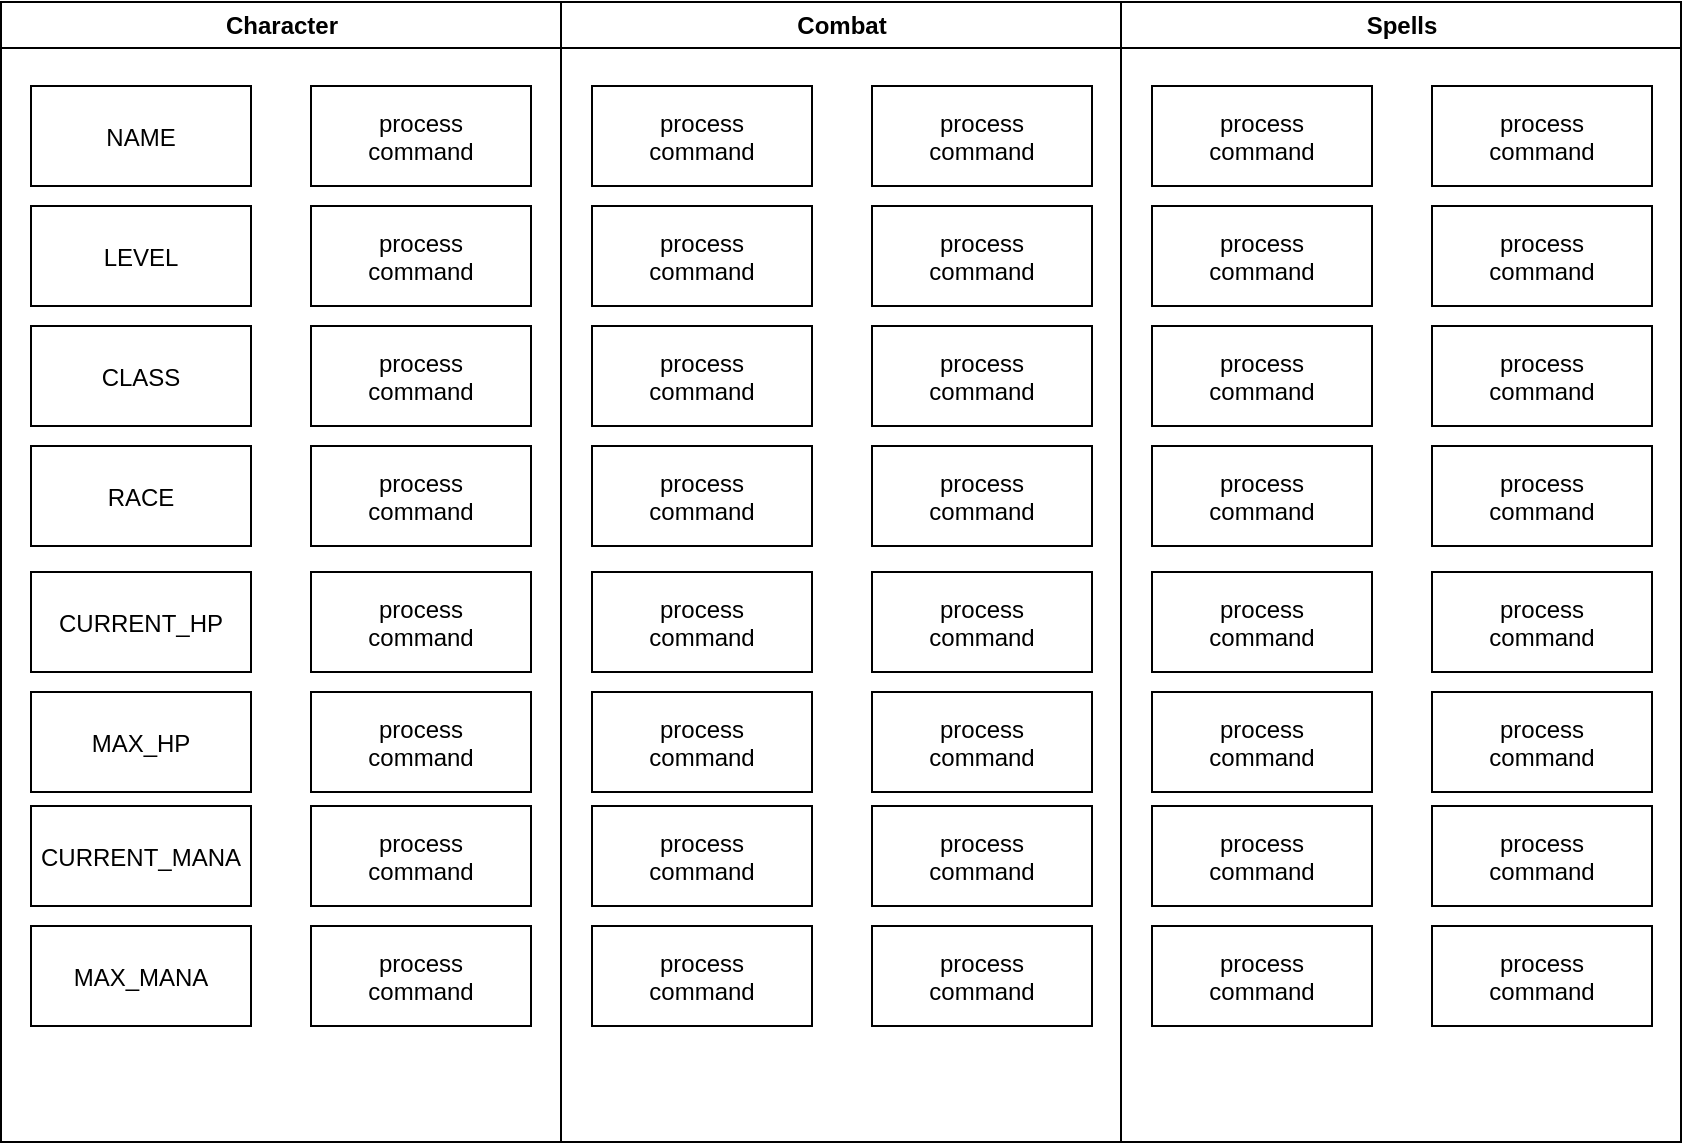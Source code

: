 <mxfile version="13.5.3" type="device"><diagram name="Page-1" id="e7e014a7-5840-1c2e-5031-d8a46d1fe8dd"><mxGraphModel dx="1554" dy="971" grid="1" gridSize="10" guides="1" tooltips="1" connect="1" arrows="1" fold="1" page="1" pageScale="1" pageWidth="1169" pageHeight="826" background="#ffffff" math="0" shadow="0"><root><mxCell id="0"/><mxCell id="1" parent="0"/><mxCell id="2" value="Character" style="swimlane;whiteSpace=wrap;startSize=23;" parent="1" vertex="1"><mxGeometry x="164.5" y="128" width="280" height="570" as="geometry"/></mxCell><mxCell id="OBV8AId1nU0yP8rzdIPA-76" value="LEVEL" style="" vertex="1" parent="2"><mxGeometry x="15" y="102" width="110" height="50" as="geometry"/></mxCell><mxCell id="OBV8AId1nU0yP8rzdIPA-77" value="NAME" style="" vertex="1" parent="2"><mxGeometry x="15" y="42" width="110" height="50" as="geometry"/></mxCell><mxCell id="OBV8AId1nU0yP8rzdIPA-78" value="RACE" style="" vertex="1" parent="2"><mxGeometry x="15" y="222" width="110" height="50" as="geometry"/></mxCell><mxCell id="OBV8AId1nU0yP8rzdIPA-79" value="CLASS" style="" vertex="1" parent="2"><mxGeometry x="15" y="162" width="110" height="50" as="geometry"/></mxCell><mxCell id="OBV8AId1nU0yP8rzdIPA-80" value="MAX_HP" style="" vertex="1" parent="2"><mxGeometry x="15" y="345" width="110" height="50" as="geometry"/></mxCell><mxCell id="OBV8AId1nU0yP8rzdIPA-81" value="CURRENT_HP" style="" vertex="1" parent="2"><mxGeometry x="15" y="285" width="110" height="50" as="geometry"/></mxCell><mxCell id="OBV8AId1nU0yP8rzdIPA-82" value="MAX_MANA" style="" vertex="1" parent="2"><mxGeometry x="15" y="462" width="110" height="50" as="geometry"/></mxCell><mxCell id="OBV8AId1nU0yP8rzdIPA-83" value="CURRENT_MANA" style="" vertex="1" parent="2"><mxGeometry x="15" y="402" width="110" height="50" as="geometry"/></mxCell><mxCell id="OBV8AId1nU0yP8rzdIPA-84" value="process&#10;command" style="" vertex="1" parent="2"><mxGeometry x="155" y="102" width="110" height="50" as="geometry"/></mxCell><mxCell id="OBV8AId1nU0yP8rzdIPA-85" value="process&#10;command" style="" vertex="1" parent="2"><mxGeometry x="155" y="42" width="110" height="50" as="geometry"/></mxCell><mxCell id="OBV8AId1nU0yP8rzdIPA-86" value="process&#10;command" style="" vertex="1" parent="2"><mxGeometry x="155" y="222" width="110" height="50" as="geometry"/></mxCell><mxCell id="OBV8AId1nU0yP8rzdIPA-87" value="process&#10;command" style="" vertex="1" parent="2"><mxGeometry x="155" y="162" width="110" height="50" as="geometry"/></mxCell><mxCell id="OBV8AId1nU0yP8rzdIPA-88" value="process&#10;command" style="" vertex="1" parent="2"><mxGeometry x="155" y="345" width="110" height="50" as="geometry"/></mxCell><mxCell id="OBV8AId1nU0yP8rzdIPA-89" value="process&#10;command" style="" vertex="1" parent="2"><mxGeometry x="155" y="285" width="110" height="50" as="geometry"/></mxCell><mxCell id="OBV8AId1nU0yP8rzdIPA-90" value="process&#10;command" style="" vertex="1" parent="2"><mxGeometry x="155" y="462" width="110" height="50" as="geometry"/></mxCell><mxCell id="OBV8AId1nU0yP8rzdIPA-91" value="process&#10;command" style="" vertex="1" parent="2"><mxGeometry x="155" y="402" width="110" height="50" as="geometry"/></mxCell><mxCell id="3" value="Combat" style="swimlane;whiteSpace=wrap" parent="1" vertex="1"><mxGeometry x="444.5" y="128" width="280" height="570" as="geometry"/></mxCell><mxCell id="OBV8AId1nU0yP8rzdIPA-60" value="process&#10;command" style="" vertex="1" parent="3"><mxGeometry x="15.5" y="102" width="110" height="50" as="geometry"/></mxCell><mxCell id="OBV8AId1nU0yP8rzdIPA-61" value="process&#10;command" style="" vertex="1" parent="3"><mxGeometry x="15.5" y="42" width="110" height="50" as="geometry"/></mxCell><mxCell id="OBV8AId1nU0yP8rzdIPA-62" value="process&#10;command" style="" vertex="1" parent="3"><mxGeometry x="15.5" y="222" width="110" height="50" as="geometry"/></mxCell><mxCell id="OBV8AId1nU0yP8rzdIPA-63" value="process&#10;command" style="" vertex="1" parent="3"><mxGeometry x="15.5" y="162" width="110" height="50" as="geometry"/></mxCell><mxCell id="OBV8AId1nU0yP8rzdIPA-64" value="process&#10;command" style="" vertex="1" parent="3"><mxGeometry x="15.5" y="345" width="110" height="50" as="geometry"/></mxCell><mxCell id="OBV8AId1nU0yP8rzdIPA-65" value="process&#10;command" style="" vertex="1" parent="3"><mxGeometry x="15.5" y="285" width="110" height="50" as="geometry"/></mxCell><mxCell id="OBV8AId1nU0yP8rzdIPA-66" value="process&#10;command" style="" vertex="1" parent="3"><mxGeometry x="15.5" y="462" width="110" height="50" as="geometry"/></mxCell><mxCell id="OBV8AId1nU0yP8rzdIPA-67" value="process&#10;command" style="" vertex="1" parent="3"><mxGeometry x="15.5" y="402" width="110" height="50" as="geometry"/></mxCell><mxCell id="OBV8AId1nU0yP8rzdIPA-68" value="process&#10;command" style="" vertex="1" parent="3"><mxGeometry x="155.5" y="102" width="110" height="50" as="geometry"/></mxCell><mxCell id="OBV8AId1nU0yP8rzdIPA-69" value="process&#10;command" style="" vertex="1" parent="3"><mxGeometry x="155.5" y="42" width="110" height="50" as="geometry"/></mxCell><mxCell id="OBV8AId1nU0yP8rzdIPA-70" value="process&#10;command" style="" vertex="1" parent="3"><mxGeometry x="155.5" y="222" width="110" height="50" as="geometry"/></mxCell><mxCell id="OBV8AId1nU0yP8rzdIPA-71" value="process&#10;command" style="" vertex="1" parent="3"><mxGeometry x="155.5" y="162" width="110" height="50" as="geometry"/></mxCell><mxCell id="OBV8AId1nU0yP8rzdIPA-72" value="process&#10;command" style="" vertex="1" parent="3"><mxGeometry x="155.5" y="345" width="110" height="50" as="geometry"/></mxCell><mxCell id="OBV8AId1nU0yP8rzdIPA-73" value="process&#10;command" style="" vertex="1" parent="3"><mxGeometry x="155.5" y="285" width="110" height="50" as="geometry"/></mxCell><mxCell id="OBV8AId1nU0yP8rzdIPA-74" value="process&#10;command" style="" vertex="1" parent="3"><mxGeometry x="155.5" y="462" width="110" height="50" as="geometry"/></mxCell><mxCell id="OBV8AId1nU0yP8rzdIPA-75" value="process&#10;command" style="" vertex="1" parent="3"><mxGeometry x="155.5" y="402" width="110" height="50" as="geometry"/></mxCell><mxCell id="4" value="Spells" style="swimlane;whiteSpace=wrap" parent="1" vertex="1"><mxGeometry x="724.5" y="128" width="280" height="570" as="geometry"/></mxCell><mxCell id="33" value="process&#10;command" style="" parent="4" vertex="1"><mxGeometry x="15.5" y="102" width="110" height="50" as="geometry"/></mxCell><mxCell id="OBV8AId1nU0yP8rzdIPA-42" value="process&#10;command" style="" vertex="1" parent="4"><mxGeometry x="15.5" y="42" width="110" height="50" as="geometry"/></mxCell><mxCell id="OBV8AId1nU0yP8rzdIPA-46" value="process&#10;command" style="" vertex="1" parent="4"><mxGeometry x="15.5" y="222" width="110" height="50" as="geometry"/></mxCell><mxCell id="OBV8AId1nU0yP8rzdIPA-47" value="process&#10;command" style="" vertex="1" parent="4"><mxGeometry x="15.5" y="162" width="110" height="50" as="geometry"/></mxCell><mxCell id="OBV8AId1nU0yP8rzdIPA-48" value="process&#10;command" style="" vertex="1" parent="4"><mxGeometry x="15.5" y="345" width="110" height="50" as="geometry"/></mxCell><mxCell id="OBV8AId1nU0yP8rzdIPA-49" value="process&#10;command" style="" vertex="1" parent="4"><mxGeometry x="15.5" y="285" width="110" height="50" as="geometry"/></mxCell><mxCell id="OBV8AId1nU0yP8rzdIPA-50" value="process&#10;command" style="" vertex="1" parent="4"><mxGeometry x="15.5" y="462" width="110" height="50" as="geometry"/></mxCell><mxCell id="OBV8AId1nU0yP8rzdIPA-51" value="process&#10;command" style="" vertex="1" parent="4"><mxGeometry x="15.5" y="402" width="110" height="50" as="geometry"/></mxCell><mxCell id="OBV8AId1nU0yP8rzdIPA-52" value="process&#10;command" style="" vertex="1" parent="4"><mxGeometry x="155.5" y="102" width="110" height="50" as="geometry"/></mxCell><mxCell id="OBV8AId1nU0yP8rzdIPA-53" value="process&#10;command" style="" vertex="1" parent="4"><mxGeometry x="155.5" y="42" width="110" height="50" as="geometry"/></mxCell><mxCell id="OBV8AId1nU0yP8rzdIPA-54" value="process&#10;command" style="" vertex="1" parent="4"><mxGeometry x="155.5" y="222" width="110" height="50" as="geometry"/></mxCell><mxCell id="OBV8AId1nU0yP8rzdIPA-55" value="process&#10;command" style="" vertex="1" parent="4"><mxGeometry x="155.5" y="162" width="110" height="50" as="geometry"/></mxCell><mxCell id="OBV8AId1nU0yP8rzdIPA-56" value="process&#10;command" style="" vertex="1" parent="4"><mxGeometry x="155.5" y="345" width="110" height="50" as="geometry"/></mxCell><mxCell id="OBV8AId1nU0yP8rzdIPA-57" value="process&#10;command" style="" vertex="1" parent="4"><mxGeometry x="155.5" y="285" width="110" height="50" as="geometry"/></mxCell><mxCell id="OBV8AId1nU0yP8rzdIPA-58" value="process&#10;command" style="" vertex="1" parent="4"><mxGeometry x="155.5" y="462" width="110" height="50" as="geometry"/></mxCell><mxCell id="OBV8AId1nU0yP8rzdIPA-59" value="process&#10;command" style="" vertex="1" parent="4"><mxGeometry x="155.5" y="402" width="110" height="50" as="geometry"/></mxCell></root></mxGraphModel></diagram></mxfile>